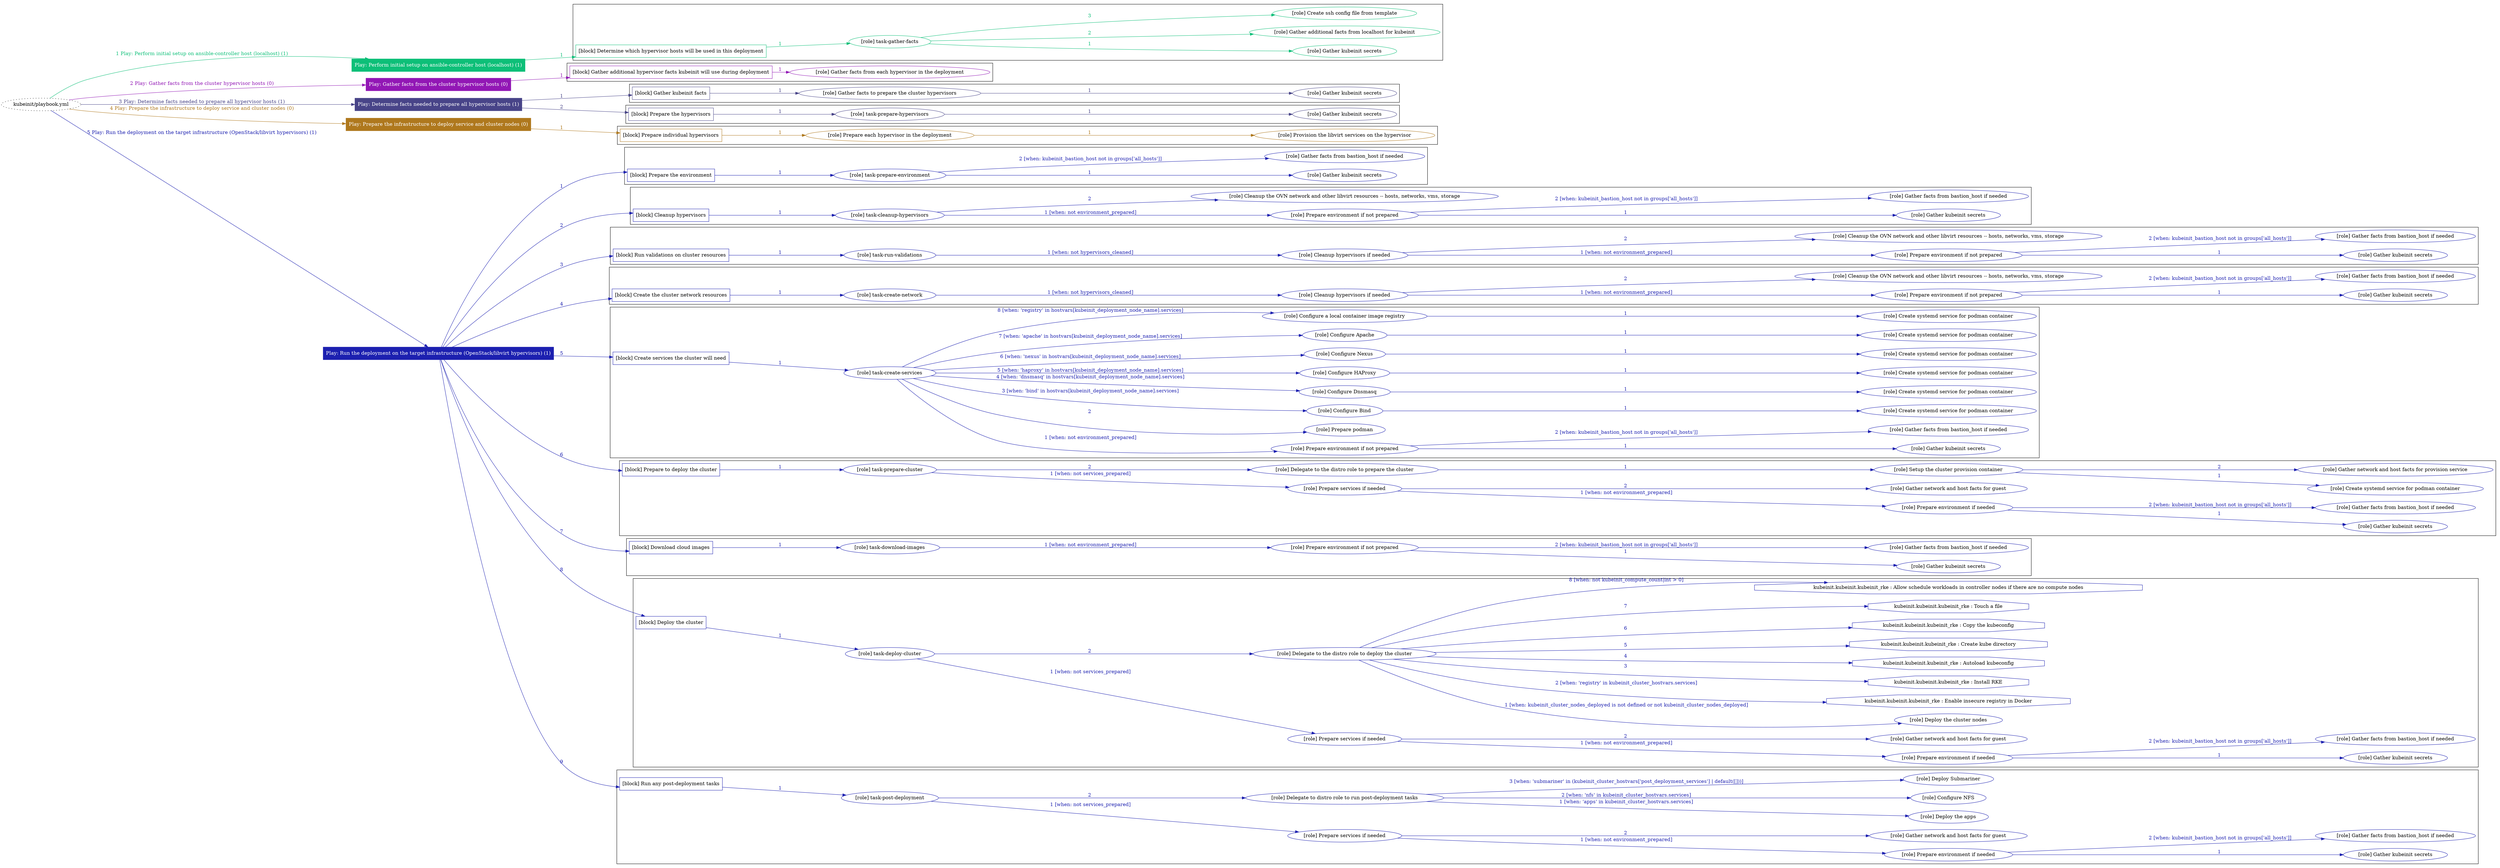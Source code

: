 digraph {
	graph [concentrate=true ordering=in rankdir=LR ratio=fill]
	edge [esep=5 sep=10]
	"kubeinit/playbook.yml" [URL="/home/runner/work/kubeinit/kubeinit/kubeinit/playbook.yml" id=playbook_ce5a008b style=dotted]
	"kubeinit/playbook.yml" -> play_c8ba0a5f [label="1 Play: Perform initial setup on ansible-controller host (localhost) (1)" color="#0dbf78" fontcolor="#0dbf78" id=edge_play_c8ba0a5f labeltooltip="1 Play: Perform initial setup on ansible-controller host (localhost) (1)" tooltip="1 Play: Perform initial setup on ansible-controller host (localhost) (1)"]
	subgraph "Play: Perform initial setup on ansible-controller host (localhost) (1)" {
		play_c8ba0a5f [label="Play: Perform initial setup on ansible-controller host (localhost) (1)" URL="/home/runner/work/kubeinit/kubeinit/kubeinit/playbook.yml" color="#0dbf78" fontcolor="#ffffff" id=play_c8ba0a5f shape=box style=filled tooltip=localhost]
		play_c8ba0a5f -> block_f20a9b51 [label=1 color="#0dbf78" fontcolor="#0dbf78" id=edge_block_f20a9b51 labeltooltip=1 tooltip=1]
		subgraph cluster_block_f20a9b51 {
			block_f20a9b51 [label="[block] Determine which hypervisor hosts will be used in this deployment" URL="/home/runner/work/kubeinit/kubeinit/kubeinit/playbook.yml" color="#0dbf78" id=block_f20a9b51 labeltooltip="Determine which hypervisor hosts will be used in this deployment" shape=box tooltip="Determine which hypervisor hosts will be used in this deployment"]
			block_f20a9b51 -> role_8df5b1b6 [label="1 " color="#0dbf78" fontcolor="#0dbf78" id=edge_role_8df5b1b6 labeltooltip="1 " tooltip="1 "]
			subgraph "task-gather-facts" {
				role_8df5b1b6 [label="[role] task-gather-facts" URL="/home/runner/work/kubeinit/kubeinit/kubeinit/playbook.yml" color="#0dbf78" id=role_8df5b1b6 tooltip="task-gather-facts"]
				role_8df5b1b6 -> role_388fdf04 [label="1 " color="#0dbf78" fontcolor="#0dbf78" id=edge_role_388fdf04 labeltooltip="1 " tooltip="1 "]
				subgraph "Gather kubeinit secrets" {
					role_388fdf04 [label="[role] Gather kubeinit secrets" URL="/home/runner/.ansible/collections/ansible_collections/kubeinit/kubeinit/roles/kubeinit_prepare/tasks/build_hypervisors_group.yml" color="#0dbf78" id=role_388fdf04 tooltip="Gather kubeinit secrets"]
				}
				role_8df5b1b6 -> role_ee27b734 [label="2 " color="#0dbf78" fontcolor="#0dbf78" id=edge_role_ee27b734 labeltooltip="2 " tooltip="2 "]
				subgraph "Gather additional facts from localhost for kubeinit" {
					role_ee27b734 [label="[role] Gather additional facts from localhost for kubeinit" URL="/home/runner/.ansible/collections/ansible_collections/kubeinit/kubeinit/roles/kubeinit_prepare/tasks/build_hypervisors_group.yml" color="#0dbf78" id=role_ee27b734 tooltip="Gather additional facts from localhost for kubeinit"]
				}
				role_8df5b1b6 -> role_77b23af7 [label="3 " color="#0dbf78" fontcolor="#0dbf78" id=edge_role_77b23af7 labeltooltip="3 " tooltip="3 "]
				subgraph "Create ssh config file from template" {
					role_77b23af7 [label="[role] Create ssh config file from template" URL="/home/runner/.ansible/collections/ansible_collections/kubeinit/kubeinit/roles/kubeinit_prepare/tasks/build_hypervisors_group.yml" color="#0dbf78" id=role_77b23af7 tooltip="Create ssh config file from template"]
				}
			}
		}
	}
	"kubeinit/playbook.yml" -> play_a6cc58cb [label="2 Play: Gather facts from the cluster hypervisor hosts (0)" color="#9217b5" fontcolor="#9217b5" id=edge_play_a6cc58cb labeltooltip="2 Play: Gather facts from the cluster hypervisor hosts (0)" tooltip="2 Play: Gather facts from the cluster hypervisor hosts (0)"]
	subgraph "Play: Gather facts from the cluster hypervisor hosts (0)" {
		play_a6cc58cb [label="Play: Gather facts from the cluster hypervisor hosts (0)" URL="/home/runner/work/kubeinit/kubeinit/kubeinit/playbook.yml" color="#9217b5" fontcolor="#ffffff" id=play_a6cc58cb shape=box style=filled tooltip="Play: Gather facts from the cluster hypervisor hosts (0)"]
		play_a6cc58cb -> block_cb641c92 [label=1 color="#9217b5" fontcolor="#9217b5" id=edge_block_cb641c92 labeltooltip=1 tooltip=1]
		subgraph cluster_block_cb641c92 {
			block_cb641c92 [label="[block] Gather additional hypervisor facts kubeinit will use during deployment" URL="/home/runner/work/kubeinit/kubeinit/kubeinit/playbook.yml" color="#9217b5" id=block_cb641c92 labeltooltip="Gather additional hypervisor facts kubeinit will use during deployment" shape=box tooltip="Gather additional hypervisor facts kubeinit will use during deployment"]
			block_cb641c92 -> role_b8e455bb [label="1 " color="#9217b5" fontcolor="#9217b5" id=edge_role_b8e455bb labeltooltip="1 " tooltip="1 "]
			subgraph "Gather facts from each hypervisor in the deployment" {
				role_b8e455bb [label="[role] Gather facts from each hypervisor in the deployment" URL="/home/runner/work/kubeinit/kubeinit/kubeinit/playbook.yml" color="#9217b5" id=role_b8e455bb tooltip="Gather facts from each hypervisor in the deployment"]
			}
		}
	}
	"kubeinit/playbook.yml" -> play_f381893b [label="3 Play: Determine facts needed to prepare all hypervisor hosts (1)" color="#484488" fontcolor="#484488" id=edge_play_f381893b labeltooltip="3 Play: Determine facts needed to prepare all hypervisor hosts (1)" tooltip="3 Play: Determine facts needed to prepare all hypervisor hosts (1)"]
	subgraph "Play: Determine facts needed to prepare all hypervisor hosts (1)" {
		play_f381893b [label="Play: Determine facts needed to prepare all hypervisor hosts (1)" URL="/home/runner/work/kubeinit/kubeinit/kubeinit/playbook.yml" color="#484488" fontcolor="#ffffff" id=play_f381893b shape=box style=filled tooltip=localhost]
		play_f381893b -> block_fa1e92ab [label=1 color="#484488" fontcolor="#484488" id=edge_block_fa1e92ab labeltooltip=1 tooltip=1]
		subgraph cluster_block_fa1e92ab {
			block_fa1e92ab [label="[block] Gather kubeinit facts" URL="/home/runner/work/kubeinit/kubeinit/kubeinit/playbook.yml" color="#484488" id=block_fa1e92ab labeltooltip="Gather kubeinit facts" shape=box tooltip="Gather kubeinit facts"]
			block_fa1e92ab -> role_38216f6c [label="1 " color="#484488" fontcolor="#484488" id=edge_role_38216f6c labeltooltip="1 " tooltip="1 "]
			subgraph "Gather facts to prepare the cluster hypervisors" {
				role_38216f6c [label="[role] Gather facts to prepare the cluster hypervisors" URL="/home/runner/work/kubeinit/kubeinit/kubeinit/playbook.yml" color="#484488" id=role_38216f6c tooltip="Gather facts to prepare the cluster hypervisors"]
				role_38216f6c -> role_1c0e80a7 [label="1 " color="#484488" fontcolor="#484488" id=edge_role_1c0e80a7 labeltooltip="1 " tooltip="1 "]
				subgraph "Gather kubeinit secrets" {
					role_1c0e80a7 [label="[role] Gather kubeinit secrets" URL="/home/runner/.ansible/collections/ansible_collections/kubeinit/kubeinit/roles/kubeinit_prepare/tasks/gather_kubeinit_facts.yml" color="#484488" id=role_1c0e80a7 tooltip="Gather kubeinit secrets"]
				}
			}
		}
		play_f381893b -> block_1b160fe2 [label=2 color="#484488" fontcolor="#484488" id=edge_block_1b160fe2 labeltooltip=2 tooltip=2]
		subgraph cluster_block_1b160fe2 {
			block_1b160fe2 [label="[block] Prepare the hypervisors" URL="/home/runner/work/kubeinit/kubeinit/kubeinit/playbook.yml" color="#484488" id=block_1b160fe2 labeltooltip="Prepare the hypervisors" shape=box tooltip="Prepare the hypervisors"]
			block_1b160fe2 -> role_ebc13135 [label="1 " color="#484488" fontcolor="#484488" id=edge_role_ebc13135 labeltooltip="1 " tooltip="1 "]
			subgraph "task-prepare-hypervisors" {
				role_ebc13135 [label="[role] task-prepare-hypervisors" URL="/home/runner/work/kubeinit/kubeinit/kubeinit/playbook.yml" color="#484488" id=role_ebc13135 tooltip="task-prepare-hypervisors"]
				role_ebc13135 -> role_0c2b85a2 [label="1 " color="#484488" fontcolor="#484488" id=edge_role_0c2b85a2 labeltooltip="1 " tooltip="1 "]
				subgraph "Gather kubeinit secrets" {
					role_0c2b85a2 [label="[role] Gather kubeinit secrets" URL="/home/runner/.ansible/collections/ansible_collections/kubeinit/kubeinit/roles/kubeinit_prepare/tasks/gather_kubeinit_facts.yml" color="#484488" id=role_0c2b85a2 tooltip="Gather kubeinit secrets"]
				}
			}
		}
	}
	"kubeinit/playbook.yml" -> play_e9e0ad00 [label="4 Play: Prepare the infrastructure to deploy service and cluster nodes (0)" color="#af781d" fontcolor="#af781d" id=edge_play_e9e0ad00 labeltooltip="4 Play: Prepare the infrastructure to deploy service and cluster nodes (0)" tooltip="4 Play: Prepare the infrastructure to deploy service and cluster nodes (0)"]
	subgraph "Play: Prepare the infrastructure to deploy service and cluster nodes (0)" {
		play_e9e0ad00 [label="Play: Prepare the infrastructure to deploy service and cluster nodes (0)" URL="/home/runner/work/kubeinit/kubeinit/kubeinit/playbook.yml" color="#af781d" fontcolor="#ffffff" id=play_e9e0ad00 shape=box style=filled tooltip="Play: Prepare the infrastructure to deploy service and cluster nodes (0)"]
		play_e9e0ad00 -> block_3c22c7ff [label=1 color="#af781d" fontcolor="#af781d" id=edge_block_3c22c7ff labeltooltip=1 tooltip=1]
		subgraph cluster_block_3c22c7ff {
			block_3c22c7ff [label="[block] Prepare individual hypervisors" URL="/home/runner/work/kubeinit/kubeinit/kubeinit/playbook.yml" color="#af781d" id=block_3c22c7ff labeltooltip="Prepare individual hypervisors" shape=box tooltip="Prepare individual hypervisors"]
			block_3c22c7ff -> role_30bb7249 [label="1 " color="#af781d" fontcolor="#af781d" id=edge_role_30bb7249 labeltooltip="1 " tooltip="1 "]
			subgraph "Prepare each hypervisor in the deployment" {
				role_30bb7249 [label="[role] Prepare each hypervisor in the deployment" URL="/home/runner/work/kubeinit/kubeinit/kubeinit/playbook.yml" color="#af781d" id=role_30bb7249 tooltip="Prepare each hypervisor in the deployment"]
				role_30bb7249 -> role_3fb8ebce [label="1 " color="#af781d" fontcolor="#af781d" id=edge_role_3fb8ebce labeltooltip="1 " tooltip="1 "]
				subgraph "Provision the libvirt services on the hypervisor" {
					role_3fb8ebce [label="[role] Provision the libvirt services on the hypervisor" URL="/home/runner/.ansible/collections/ansible_collections/kubeinit/kubeinit/roles/kubeinit_prepare/tasks/prepare_hypervisor.yml" color="#af781d" id=role_3fb8ebce tooltip="Provision the libvirt services on the hypervisor"]
				}
			}
		}
	}
	"kubeinit/playbook.yml" -> play_a69064e1 [label="5 Play: Run the deployment on the target infrastructure (OpenStack/libvirt hypervisors) (1)" color="#1c20b0" fontcolor="#1c20b0" id=edge_play_a69064e1 labeltooltip="5 Play: Run the deployment on the target infrastructure (OpenStack/libvirt hypervisors) (1)" tooltip="5 Play: Run the deployment on the target infrastructure (OpenStack/libvirt hypervisors) (1)"]
	subgraph "Play: Run the deployment on the target infrastructure (OpenStack/libvirt hypervisors) (1)" {
		play_a69064e1 [label="Play: Run the deployment on the target infrastructure (OpenStack/libvirt hypervisors) (1)" URL="/home/runner/work/kubeinit/kubeinit/kubeinit/playbook.yml" color="#1c20b0" fontcolor="#ffffff" id=play_a69064e1 shape=box style=filled tooltip=localhost]
		play_a69064e1 -> block_323b5f60 [label=1 color="#1c20b0" fontcolor="#1c20b0" id=edge_block_323b5f60 labeltooltip=1 tooltip=1]
		subgraph cluster_block_323b5f60 {
			block_323b5f60 [label="[block] Prepare the environment" URL="/home/runner/work/kubeinit/kubeinit/kubeinit/playbook.yml" color="#1c20b0" id=block_323b5f60 labeltooltip="Prepare the environment" shape=box tooltip="Prepare the environment"]
			block_323b5f60 -> role_6bc77cb2 [label="1 " color="#1c20b0" fontcolor="#1c20b0" id=edge_role_6bc77cb2 labeltooltip="1 " tooltip="1 "]
			subgraph "task-prepare-environment" {
				role_6bc77cb2 [label="[role] task-prepare-environment" URL="/home/runner/work/kubeinit/kubeinit/kubeinit/playbook.yml" color="#1c20b0" id=role_6bc77cb2 tooltip="task-prepare-environment"]
				role_6bc77cb2 -> role_de39d8fd [label="1 " color="#1c20b0" fontcolor="#1c20b0" id=edge_role_de39d8fd labeltooltip="1 " tooltip="1 "]
				subgraph "Gather kubeinit secrets" {
					role_de39d8fd [label="[role] Gather kubeinit secrets" URL="/home/runner/.ansible/collections/ansible_collections/kubeinit/kubeinit/roles/kubeinit_prepare/tasks/gather_kubeinit_facts.yml" color="#1c20b0" id=role_de39d8fd tooltip="Gather kubeinit secrets"]
				}
				role_6bc77cb2 -> role_ff3413ce [label="2 [when: kubeinit_bastion_host not in groups['all_hosts']]" color="#1c20b0" fontcolor="#1c20b0" id=edge_role_ff3413ce labeltooltip="2 [when: kubeinit_bastion_host not in groups['all_hosts']]" tooltip="2 [when: kubeinit_bastion_host not in groups['all_hosts']]"]
				subgraph "Gather facts from bastion_host if needed" {
					role_ff3413ce [label="[role] Gather facts from bastion_host if needed" URL="/home/runner/.ansible/collections/ansible_collections/kubeinit/kubeinit/roles/kubeinit_prepare/tasks/main.yml" color="#1c20b0" id=role_ff3413ce tooltip="Gather facts from bastion_host if needed"]
				}
			}
		}
		play_a69064e1 -> block_0da0d4be [label=2 color="#1c20b0" fontcolor="#1c20b0" id=edge_block_0da0d4be labeltooltip=2 tooltip=2]
		subgraph cluster_block_0da0d4be {
			block_0da0d4be [label="[block] Cleanup hypervisors" URL="/home/runner/work/kubeinit/kubeinit/kubeinit/playbook.yml" color="#1c20b0" id=block_0da0d4be labeltooltip="Cleanup hypervisors" shape=box tooltip="Cleanup hypervisors"]
			block_0da0d4be -> role_99aedac1 [label="1 " color="#1c20b0" fontcolor="#1c20b0" id=edge_role_99aedac1 labeltooltip="1 " tooltip="1 "]
			subgraph "task-cleanup-hypervisors" {
				role_99aedac1 [label="[role] task-cleanup-hypervisors" URL="/home/runner/work/kubeinit/kubeinit/kubeinit/playbook.yml" color="#1c20b0" id=role_99aedac1 tooltip="task-cleanup-hypervisors"]
				role_99aedac1 -> role_cfb932fd [label="1 [when: not environment_prepared]" color="#1c20b0" fontcolor="#1c20b0" id=edge_role_cfb932fd labeltooltip="1 [when: not environment_prepared]" tooltip="1 [when: not environment_prepared]"]
				subgraph "Prepare environment if not prepared" {
					role_cfb932fd [label="[role] Prepare environment if not prepared" URL="/home/runner/.ansible/collections/ansible_collections/kubeinit/kubeinit/roles/kubeinit_libvirt/tasks/cleanup_hypervisors.yml" color="#1c20b0" id=role_cfb932fd tooltip="Prepare environment if not prepared"]
					role_cfb932fd -> role_bf87cdba [label="1 " color="#1c20b0" fontcolor="#1c20b0" id=edge_role_bf87cdba labeltooltip="1 " tooltip="1 "]
					subgraph "Gather kubeinit secrets" {
						role_bf87cdba [label="[role] Gather kubeinit secrets" URL="/home/runner/.ansible/collections/ansible_collections/kubeinit/kubeinit/roles/kubeinit_prepare/tasks/gather_kubeinit_facts.yml" color="#1c20b0" id=role_bf87cdba tooltip="Gather kubeinit secrets"]
					}
					role_cfb932fd -> role_a07d590c [label="2 [when: kubeinit_bastion_host not in groups['all_hosts']]" color="#1c20b0" fontcolor="#1c20b0" id=edge_role_a07d590c labeltooltip="2 [when: kubeinit_bastion_host not in groups['all_hosts']]" tooltip="2 [when: kubeinit_bastion_host not in groups['all_hosts']]"]
					subgraph "Gather facts from bastion_host if needed" {
						role_a07d590c [label="[role] Gather facts from bastion_host if needed" URL="/home/runner/.ansible/collections/ansible_collections/kubeinit/kubeinit/roles/kubeinit_prepare/tasks/main.yml" color="#1c20b0" id=role_a07d590c tooltip="Gather facts from bastion_host if needed"]
					}
				}
				role_99aedac1 -> role_2ae00205 [label="2 " color="#1c20b0" fontcolor="#1c20b0" id=edge_role_2ae00205 labeltooltip="2 " tooltip="2 "]
				subgraph "Cleanup the OVN network and other libvirt resources -- hosts, networks, vms, storage" {
					role_2ae00205 [label="[role] Cleanup the OVN network and other libvirt resources -- hosts, networks, vms, storage" URL="/home/runner/.ansible/collections/ansible_collections/kubeinit/kubeinit/roles/kubeinit_libvirt/tasks/cleanup_hypervisors.yml" color="#1c20b0" id=role_2ae00205 tooltip="Cleanup the OVN network and other libvirt resources -- hosts, networks, vms, storage"]
				}
			}
		}
		play_a69064e1 -> block_5c3b8d1e [label=3 color="#1c20b0" fontcolor="#1c20b0" id=edge_block_5c3b8d1e labeltooltip=3 tooltip=3]
		subgraph cluster_block_5c3b8d1e {
			block_5c3b8d1e [label="[block] Run validations on cluster resources" URL="/home/runner/work/kubeinit/kubeinit/kubeinit/playbook.yml" color="#1c20b0" id=block_5c3b8d1e labeltooltip="Run validations on cluster resources" shape=box tooltip="Run validations on cluster resources"]
			block_5c3b8d1e -> role_893cc20d [label="1 " color="#1c20b0" fontcolor="#1c20b0" id=edge_role_893cc20d labeltooltip="1 " tooltip="1 "]
			subgraph "task-run-validations" {
				role_893cc20d [label="[role] task-run-validations" URL="/home/runner/work/kubeinit/kubeinit/kubeinit/playbook.yml" color="#1c20b0" id=role_893cc20d tooltip="task-run-validations"]
				role_893cc20d -> role_73c9a585 [label="1 [when: not hypervisors_cleaned]" color="#1c20b0" fontcolor="#1c20b0" id=edge_role_73c9a585 labeltooltip="1 [when: not hypervisors_cleaned]" tooltip="1 [when: not hypervisors_cleaned]"]
				subgraph "Cleanup hypervisors if needed" {
					role_73c9a585 [label="[role] Cleanup hypervisors if needed" URL="/home/runner/.ansible/collections/ansible_collections/kubeinit/kubeinit/roles/kubeinit_validations/tasks/main.yml" color="#1c20b0" id=role_73c9a585 tooltip="Cleanup hypervisors if needed"]
					role_73c9a585 -> role_ca0b28e9 [label="1 [when: not environment_prepared]" color="#1c20b0" fontcolor="#1c20b0" id=edge_role_ca0b28e9 labeltooltip="1 [when: not environment_prepared]" tooltip="1 [when: not environment_prepared]"]
					subgraph "Prepare environment if not prepared" {
						role_ca0b28e9 [label="[role] Prepare environment if not prepared" URL="/home/runner/.ansible/collections/ansible_collections/kubeinit/kubeinit/roles/kubeinit_libvirt/tasks/cleanup_hypervisors.yml" color="#1c20b0" id=role_ca0b28e9 tooltip="Prepare environment if not prepared"]
						role_ca0b28e9 -> role_b37f33ea [label="1 " color="#1c20b0" fontcolor="#1c20b0" id=edge_role_b37f33ea labeltooltip="1 " tooltip="1 "]
						subgraph "Gather kubeinit secrets" {
							role_b37f33ea [label="[role] Gather kubeinit secrets" URL="/home/runner/.ansible/collections/ansible_collections/kubeinit/kubeinit/roles/kubeinit_prepare/tasks/gather_kubeinit_facts.yml" color="#1c20b0" id=role_b37f33ea tooltip="Gather kubeinit secrets"]
						}
						role_ca0b28e9 -> role_0fff4362 [label="2 [when: kubeinit_bastion_host not in groups['all_hosts']]" color="#1c20b0" fontcolor="#1c20b0" id=edge_role_0fff4362 labeltooltip="2 [when: kubeinit_bastion_host not in groups['all_hosts']]" tooltip="2 [when: kubeinit_bastion_host not in groups['all_hosts']]"]
						subgraph "Gather facts from bastion_host if needed" {
							role_0fff4362 [label="[role] Gather facts from bastion_host if needed" URL="/home/runner/.ansible/collections/ansible_collections/kubeinit/kubeinit/roles/kubeinit_prepare/tasks/main.yml" color="#1c20b0" id=role_0fff4362 tooltip="Gather facts from bastion_host if needed"]
						}
					}
					role_73c9a585 -> role_989bd199 [label="2 " color="#1c20b0" fontcolor="#1c20b0" id=edge_role_989bd199 labeltooltip="2 " tooltip="2 "]
					subgraph "Cleanup the OVN network and other libvirt resources -- hosts, networks, vms, storage" {
						role_989bd199 [label="[role] Cleanup the OVN network and other libvirt resources -- hosts, networks, vms, storage" URL="/home/runner/.ansible/collections/ansible_collections/kubeinit/kubeinit/roles/kubeinit_libvirt/tasks/cleanup_hypervisors.yml" color="#1c20b0" id=role_989bd199 tooltip="Cleanup the OVN network and other libvirt resources -- hosts, networks, vms, storage"]
					}
				}
			}
		}
		play_a69064e1 -> block_1c05ae75 [label=4 color="#1c20b0" fontcolor="#1c20b0" id=edge_block_1c05ae75 labeltooltip=4 tooltip=4]
		subgraph cluster_block_1c05ae75 {
			block_1c05ae75 [label="[block] Create the cluster network resources" URL="/home/runner/work/kubeinit/kubeinit/kubeinit/playbook.yml" color="#1c20b0" id=block_1c05ae75 labeltooltip="Create the cluster network resources" shape=box tooltip="Create the cluster network resources"]
			block_1c05ae75 -> role_044546b2 [label="1 " color="#1c20b0" fontcolor="#1c20b0" id=edge_role_044546b2 labeltooltip="1 " tooltip="1 "]
			subgraph "task-create-network" {
				role_044546b2 [label="[role] task-create-network" URL="/home/runner/work/kubeinit/kubeinit/kubeinit/playbook.yml" color="#1c20b0" id=role_044546b2 tooltip="task-create-network"]
				role_044546b2 -> role_ec4f1fe2 [label="1 [when: not hypervisors_cleaned]" color="#1c20b0" fontcolor="#1c20b0" id=edge_role_ec4f1fe2 labeltooltip="1 [when: not hypervisors_cleaned]" tooltip="1 [when: not hypervisors_cleaned]"]
				subgraph "Cleanup hypervisors if needed" {
					role_ec4f1fe2 [label="[role] Cleanup hypervisors if needed" URL="/home/runner/.ansible/collections/ansible_collections/kubeinit/kubeinit/roles/kubeinit_libvirt/tasks/create_network.yml" color="#1c20b0" id=role_ec4f1fe2 tooltip="Cleanup hypervisors if needed"]
					role_ec4f1fe2 -> role_b875f388 [label="1 [when: not environment_prepared]" color="#1c20b0" fontcolor="#1c20b0" id=edge_role_b875f388 labeltooltip="1 [when: not environment_prepared]" tooltip="1 [when: not environment_prepared]"]
					subgraph "Prepare environment if not prepared" {
						role_b875f388 [label="[role] Prepare environment if not prepared" URL="/home/runner/.ansible/collections/ansible_collections/kubeinit/kubeinit/roles/kubeinit_libvirt/tasks/cleanup_hypervisors.yml" color="#1c20b0" id=role_b875f388 tooltip="Prepare environment if not prepared"]
						role_b875f388 -> role_91684d8a [label="1 " color="#1c20b0" fontcolor="#1c20b0" id=edge_role_91684d8a labeltooltip="1 " tooltip="1 "]
						subgraph "Gather kubeinit secrets" {
							role_91684d8a [label="[role] Gather kubeinit secrets" URL="/home/runner/.ansible/collections/ansible_collections/kubeinit/kubeinit/roles/kubeinit_prepare/tasks/gather_kubeinit_facts.yml" color="#1c20b0" id=role_91684d8a tooltip="Gather kubeinit secrets"]
						}
						role_b875f388 -> role_d5527c9e [label="2 [when: kubeinit_bastion_host not in groups['all_hosts']]" color="#1c20b0" fontcolor="#1c20b0" id=edge_role_d5527c9e labeltooltip="2 [when: kubeinit_bastion_host not in groups['all_hosts']]" tooltip="2 [when: kubeinit_bastion_host not in groups['all_hosts']]"]
						subgraph "Gather facts from bastion_host if needed" {
							role_d5527c9e [label="[role] Gather facts from bastion_host if needed" URL="/home/runner/.ansible/collections/ansible_collections/kubeinit/kubeinit/roles/kubeinit_prepare/tasks/main.yml" color="#1c20b0" id=role_d5527c9e tooltip="Gather facts from bastion_host if needed"]
						}
					}
					role_ec4f1fe2 -> role_8f09f291 [label="2 " color="#1c20b0" fontcolor="#1c20b0" id=edge_role_8f09f291 labeltooltip="2 " tooltip="2 "]
					subgraph "Cleanup the OVN network and other libvirt resources -- hosts, networks, vms, storage" {
						role_8f09f291 [label="[role] Cleanup the OVN network and other libvirt resources -- hosts, networks, vms, storage" URL="/home/runner/.ansible/collections/ansible_collections/kubeinit/kubeinit/roles/kubeinit_libvirt/tasks/cleanup_hypervisors.yml" color="#1c20b0" id=role_8f09f291 tooltip="Cleanup the OVN network and other libvirt resources -- hosts, networks, vms, storage"]
					}
				}
			}
		}
		play_a69064e1 -> block_7fae598a [label=5 color="#1c20b0" fontcolor="#1c20b0" id=edge_block_7fae598a labeltooltip=5 tooltip=5]
		subgraph cluster_block_7fae598a {
			block_7fae598a [label="[block] Create services the cluster will need" URL="/home/runner/work/kubeinit/kubeinit/kubeinit/playbook.yml" color="#1c20b0" id=block_7fae598a labeltooltip="Create services the cluster will need" shape=box tooltip="Create services the cluster will need"]
			block_7fae598a -> role_028cd6c1 [label="1 " color="#1c20b0" fontcolor="#1c20b0" id=edge_role_028cd6c1 labeltooltip="1 " tooltip="1 "]
			subgraph "task-create-services" {
				role_028cd6c1 [label="[role] task-create-services" URL="/home/runner/work/kubeinit/kubeinit/kubeinit/playbook.yml" color="#1c20b0" id=role_028cd6c1 tooltip="task-create-services"]
				role_028cd6c1 -> role_cad0993b [label="1 [when: not environment_prepared]" color="#1c20b0" fontcolor="#1c20b0" id=edge_role_cad0993b labeltooltip="1 [when: not environment_prepared]" tooltip="1 [when: not environment_prepared]"]
				subgraph "Prepare environment if not prepared" {
					role_cad0993b [label="[role] Prepare environment if not prepared" URL="/home/runner/.ansible/collections/ansible_collections/kubeinit/kubeinit/roles/kubeinit_services/tasks/main.yml" color="#1c20b0" id=role_cad0993b tooltip="Prepare environment if not prepared"]
					role_cad0993b -> role_82d60a18 [label="1 " color="#1c20b0" fontcolor="#1c20b0" id=edge_role_82d60a18 labeltooltip="1 " tooltip="1 "]
					subgraph "Gather kubeinit secrets" {
						role_82d60a18 [label="[role] Gather kubeinit secrets" URL="/home/runner/.ansible/collections/ansible_collections/kubeinit/kubeinit/roles/kubeinit_prepare/tasks/gather_kubeinit_facts.yml" color="#1c20b0" id=role_82d60a18 tooltip="Gather kubeinit secrets"]
					}
					role_cad0993b -> role_2b25a2d0 [label="2 [when: kubeinit_bastion_host not in groups['all_hosts']]" color="#1c20b0" fontcolor="#1c20b0" id=edge_role_2b25a2d0 labeltooltip="2 [when: kubeinit_bastion_host not in groups['all_hosts']]" tooltip="2 [when: kubeinit_bastion_host not in groups['all_hosts']]"]
					subgraph "Gather facts from bastion_host if needed" {
						role_2b25a2d0 [label="[role] Gather facts from bastion_host if needed" URL="/home/runner/.ansible/collections/ansible_collections/kubeinit/kubeinit/roles/kubeinit_prepare/tasks/main.yml" color="#1c20b0" id=role_2b25a2d0 tooltip="Gather facts from bastion_host if needed"]
					}
				}
				role_028cd6c1 -> role_c3491f33 [label="2 " color="#1c20b0" fontcolor="#1c20b0" id=edge_role_c3491f33 labeltooltip="2 " tooltip="2 "]
				subgraph "Prepare podman" {
					role_c3491f33 [label="[role] Prepare podman" URL="/home/runner/.ansible/collections/ansible_collections/kubeinit/kubeinit/roles/kubeinit_services/tasks/00_create_service_pod.yml" color="#1c20b0" id=role_c3491f33 tooltip="Prepare podman"]
				}
				role_028cd6c1 -> role_d17ecf04 [label="3 [when: 'bind' in hostvars[kubeinit_deployment_node_name].services]" color="#1c20b0" fontcolor="#1c20b0" id=edge_role_d17ecf04 labeltooltip="3 [when: 'bind' in hostvars[kubeinit_deployment_node_name].services]" tooltip="3 [when: 'bind' in hostvars[kubeinit_deployment_node_name].services]"]
				subgraph "Configure Bind" {
					role_d17ecf04 [label="[role] Configure Bind" URL="/home/runner/.ansible/collections/ansible_collections/kubeinit/kubeinit/roles/kubeinit_services/tasks/start_services_containers.yml" color="#1c20b0" id=role_d17ecf04 tooltip="Configure Bind"]
					role_d17ecf04 -> role_54d061f7 [label="1 " color="#1c20b0" fontcolor="#1c20b0" id=edge_role_54d061f7 labeltooltip="1 " tooltip="1 "]
					subgraph "Create systemd service for podman container" {
						role_54d061f7 [label="[role] Create systemd service for podman container" URL="/home/runner/.ansible/collections/ansible_collections/kubeinit/kubeinit/roles/kubeinit_bind/tasks/main.yml" color="#1c20b0" id=role_54d061f7 tooltip="Create systemd service for podman container"]
					}
				}
				role_028cd6c1 -> role_eb093f32 [label="4 [when: 'dnsmasq' in hostvars[kubeinit_deployment_node_name].services]" color="#1c20b0" fontcolor="#1c20b0" id=edge_role_eb093f32 labeltooltip="4 [when: 'dnsmasq' in hostvars[kubeinit_deployment_node_name].services]" tooltip="4 [when: 'dnsmasq' in hostvars[kubeinit_deployment_node_name].services]"]
				subgraph "Configure Dnsmasq" {
					role_eb093f32 [label="[role] Configure Dnsmasq" URL="/home/runner/.ansible/collections/ansible_collections/kubeinit/kubeinit/roles/kubeinit_services/tasks/start_services_containers.yml" color="#1c20b0" id=role_eb093f32 tooltip="Configure Dnsmasq"]
					role_eb093f32 -> role_004d747a [label="1 " color="#1c20b0" fontcolor="#1c20b0" id=edge_role_004d747a labeltooltip="1 " tooltip="1 "]
					subgraph "Create systemd service for podman container" {
						role_004d747a [label="[role] Create systemd service for podman container" URL="/home/runner/.ansible/collections/ansible_collections/kubeinit/kubeinit/roles/kubeinit_dnsmasq/tasks/main.yml" color="#1c20b0" id=role_004d747a tooltip="Create systemd service for podman container"]
					}
				}
				role_028cd6c1 -> role_0b529195 [label="5 [when: 'haproxy' in hostvars[kubeinit_deployment_node_name].services]" color="#1c20b0" fontcolor="#1c20b0" id=edge_role_0b529195 labeltooltip="5 [when: 'haproxy' in hostvars[kubeinit_deployment_node_name].services]" tooltip="5 [when: 'haproxy' in hostvars[kubeinit_deployment_node_name].services]"]
				subgraph "Configure HAProxy" {
					role_0b529195 [label="[role] Configure HAProxy" URL="/home/runner/.ansible/collections/ansible_collections/kubeinit/kubeinit/roles/kubeinit_services/tasks/start_services_containers.yml" color="#1c20b0" id=role_0b529195 tooltip="Configure HAProxy"]
					role_0b529195 -> role_0ab1d835 [label="1 " color="#1c20b0" fontcolor="#1c20b0" id=edge_role_0ab1d835 labeltooltip="1 " tooltip="1 "]
					subgraph "Create systemd service for podman container" {
						role_0ab1d835 [label="[role] Create systemd service for podman container" URL="/home/runner/.ansible/collections/ansible_collections/kubeinit/kubeinit/roles/kubeinit_haproxy/tasks/main.yml" color="#1c20b0" id=role_0ab1d835 tooltip="Create systemd service for podman container"]
					}
				}
				role_028cd6c1 -> role_a123e25d [label="6 [when: 'nexus' in hostvars[kubeinit_deployment_node_name].services]" color="#1c20b0" fontcolor="#1c20b0" id=edge_role_a123e25d labeltooltip="6 [when: 'nexus' in hostvars[kubeinit_deployment_node_name].services]" tooltip="6 [when: 'nexus' in hostvars[kubeinit_deployment_node_name].services]"]
				subgraph "Configure Nexus" {
					role_a123e25d [label="[role] Configure Nexus" URL="/home/runner/.ansible/collections/ansible_collections/kubeinit/kubeinit/roles/kubeinit_services/tasks/start_services_containers.yml" color="#1c20b0" id=role_a123e25d tooltip="Configure Nexus"]
					role_a123e25d -> role_7d40105d [label="1 " color="#1c20b0" fontcolor="#1c20b0" id=edge_role_7d40105d labeltooltip="1 " tooltip="1 "]
					subgraph "Create systemd service for podman container" {
						role_7d40105d [label="[role] Create systemd service for podman container" URL="/home/runner/.ansible/collections/ansible_collections/kubeinit/kubeinit/roles/kubeinit_nexus/tasks/main.yml" color="#1c20b0" id=role_7d40105d tooltip="Create systemd service for podman container"]
					}
				}
				role_028cd6c1 -> role_4b2516b5 [label="7 [when: 'apache' in hostvars[kubeinit_deployment_node_name].services]" color="#1c20b0" fontcolor="#1c20b0" id=edge_role_4b2516b5 labeltooltip="7 [when: 'apache' in hostvars[kubeinit_deployment_node_name].services]" tooltip="7 [when: 'apache' in hostvars[kubeinit_deployment_node_name].services]"]
				subgraph "Configure Apache" {
					role_4b2516b5 [label="[role] Configure Apache" URL="/home/runner/.ansible/collections/ansible_collections/kubeinit/kubeinit/roles/kubeinit_services/tasks/start_services_containers.yml" color="#1c20b0" id=role_4b2516b5 tooltip="Configure Apache"]
					role_4b2516b5 -> role_2c2051ef [label="1 " color="#1c20b0" fontcolor="#1c20b0" id=edge_role_2c2051ef labeltooltip="1 " tooltip="1 "]
					subgraph "Create systemd service for podman container" {
						role_2c2051ef [label="[role] Create systemd service for podman container" URL="/home/runner/.ansible/collections/ansible_collections/kubeinit/kubeinit/roles/kubeinit_apache/tasks/main.yml" color="#1c20b0" id=role_2c2051ef tooltip="Create systemd service for podman container"]
					}
				}
				role_028cd6c1 -> role_7c488e29 [label="8 [when: 'registry' in hostvars[kubeinit_deployment_node_name].services]" color="#1c20b0" fontcolor="#1c20b0" id=edge_role_7c488e29 labeltooltip="8 [when: 'registry' in hostvars[kubeinit_deployment_node_name].services]" tooltip="8 [when: 'registry' in hostvars[kubeinit_deployment_node_name].services]"]
				subgraph "Configure a local container image registry" {
					role_7c488e29 [label="[role] Configure a local container image registry" URL="/home/runner/.ansible/collections/ansible_collections/kubeinit/kubeinit/roles/kubeinit_services/tasks/start_services_containers.yml" color="#1c20b0" id=role_7c488e29 tooltip="Configure a local container image registry"]
					role_7c488e29 -> role_98e396ae [label="1 " color="#1c20b0" fontcolor="#1c20b0" id=edge_role_98e396ae labeltooltip="1 " tooltip="1 "]
					subgraph "Create systemd service for podman container" {
						role_98e396ae [label="[role] Create systemd service for podman container" URL="/home/runner/.ansible/collections/ansible_collections/kubeinit/kubeinit/roles/kubeinit_registry/tasks/main.yml" color="#1c20b0" id=role_98e396ae tooltip="Create systemd service for podman container"]
					}
				}
			}
		}
		play_a69064e1 -> block_73965022 [label=6 color="#1c20b0" fontcolor="#1c20b0" id=edge_block_73965022 labeltooltip=6 tooltip=6]
		subgraph cluster_block_73965022 {
			block_73965022 [label="[block] Prepare to deploy the cluster" URL="/home/runner/work/kubeinit/kubeinit/kubeinit/playbook.yml" color="#1c20b0" id=block_73965022 labeltooltip="Prepare to deploy the cluster" shape=box tooltip="Prepare to deploy the cluster"]
			block_73965022 -> role_eeeaebbb [label="1 " color="#1c20b0" fontcolor="#1c20b0" id=edge_role_eeeaebbb labeltooltip="1 " tooltip="1 "]
			subgraph "task-prepare-cluster" {
				role_eeeaebbb [label="[role] task-prepare-cluster" URL="/home/runner/work/kubeinit/kubeinit/kubeinit/playbook.yml" color="#1c20b0" id=role_eeeaebbb tooltip="task-prepare-cluster"]
				role_eeeaebbb -> role_517c1ad6 [label="1 [when: not services_prepared]" color="#1c20b0" fontcolor="#1c20b0" id=edge_role_517c1ad6 labeltooltip="1 [when: not services_prepared]" tooltip="1 [when: not services_prepared]"]
				subgraph "Prepare services if needed" {
					role_517c1ad6 [label="[role] Prepare services if needed" URL="/home/runner/.ansible/collections/ansible_collections/kubeinit/kubeinit/roles/kubeinit_prepare/tasks/prepare_cluster.yml" color="#1c20b0" id=role_517c1ad6 tooltip="Prepare services if needed"]
					role_517c1ad6 -> role_96d4d744 [label="1 [when: not environment_prepared]" color="#1c20b0" fontcolor="#1c20b0" id=edge_role_96d4d744 labeltooltip="1 [when: not environment_prepared]" tooltip="1 [when: not environment_prepared]"]
					subgraph "Prepare environment if needed" {
						role_96d4d744 [label="[role] Prepare environment if needed" URL="/home/runner/.ansible/collections/ansible_collections/kubeinit/kubeinit/roles/kubeinit_services/tasks/prepare_services.yml" color="#1c20b0" id=role_96d4d744 tooltip="Prepare environment if needed"]
						role_96d4d744 -> role_a5ac7a36 [label="1 " color="#1c20b0" fontcolor="#1c20b0" id=edge_role_a5ac7a36 labeltooltip="1 " tooltip="1 "]
						subgraph "Gather kubeinit secrets" {
							role_a5ac7a36 [label="[role] Gather kubeinit secrets" URL="/home/runner/.ansible/collections/ansible_collections/kubeinit/kubeinit/roles/kubeinit_prepare/tasks/gather_kubeinit_facts.yml" color="#1c20b0" id=role_a5ac7a36 tooltip="Gather kubeinit secrets"]
						}
						role_96d4d744 -> role_7b902425 [label="2 [when: kubeinit_bastion_host not in groups['all_hosts']]" color="#1c20b0" fontcolor="#1c20b0" id=edge_role_7b902425 labeltooltip="2 [when: kubeinit_bastion_host not in groups['all_hosts']]" tooltip="2 [when: kubeinit_bastion_host not in groups['all_hosts']]"]
						subgraph "Gather facts from bastion_host if needed" {
							role_7b902425 [label="[role] Gather facts from bastion_host if needed" URL="/home/runner/.ansible/collections/ansible_collections/kubeinit/kubeinit/roles/kubeinit_prepare/tasks/main.yml" color="#1c20b0" id=role_7b902425 tooltip="Gather facts from bastion_host if needed"]
						}
					}
					role_517c1ad6 -> role_8ca03a62 [label="2 " color="#1c20b0" fontcolor="#1c20b0" id=edge_role_8ca03a62 labeltooltip="2 " tooltip="2 "]
					subgraph "Gather network and host facts for guest" {
						role_8ca03a62 [label="[role] Gather network and host facts for guest" URL="/home/runner/.ansible/collections/ansible_collections/kubeinit/kubeinit/roles/kubeinit_services/tasks/prepare_services.yml" color="#1c20b0" id=role_8ca03a62 tooltip="Gather network and host facts for guest"]
					}
				}
				role_eeeaebbb -> role_dd6945cb [label="2 " color="#1c20b0" fontcolor="#1c20b0" id=edge_role_dd6945cb labeltooltip="2 " tooltip="2 "]
				subgraph "Delegate to the distro role to prepare the cluster" {
					role_dd6945cb [label="[role] Delegate to the distro role to prepare the cluster" URL="/home/runner/.ansible/collections/ansible_collections/kubeinit/kubeinit/roles/kubeinit_prepare/tasks/prepare_cluster.yml" color="#1c20b0" id=role_dd6945cb tooltip="Delegate to the distro role to prepare the cluster"]
					role_dd6945cb -> role_47dea1bd [label="1 " color="#1c20b0" fontcolor="#1c20b0" id=edge_role_47dea1bd labeltooltip="1 " tooltip="1 "]
					subgraph "Setup the cluster provision container" {
						role_47dea1bd [label="[role] Setup the cluster provision container" URL="/home/runner/.ansible/collections/ansible_collections/kubeinit/kubeinit/roles/kubeinit_rke/tasks/prepare_cluster.yml" color="#1c20b0" id=role_47dea1bd tooltip="Setup the cluster provision container"]
						role_47dea1bd -> role_f1129de3 [label="1 " color="#1c20b0" fontcolor="#1c20b0" id=edge_role_f1129de3 labeltooltip="1 " tooltip="1 "]
						subgraph "Create systemd service for podman container" {
							role_f1129de3 [label="[role] Create systemd service for podman container" URL="/home/runner/.ansible/collections/ansible_collections/kubeinit/kubeinit/roles/kubeinit_services/tasks/create_provision_container.yml" color="#1c20b0" id=role_f1129de3 tooltip="Create systemd service for podman container"]
						}
						role_47dea1bd -> role_ecc4903d [label="2 " color="#1c20b0" fontcolor="#1c20b0" id=edge_role_ecc4903d labeltooltip="2 " tooltip="2 "]
						subgraph "Gather network and host facts for provision service" {
							role_ecc4903d [label="[role] Gather network and host facts for provision service" URL="/home/runner/.ansible/collections/ansible_collections/kubeinit/kubeinit/roles/kubeinit_services/tasks/create_provision_container.yml" color="#1c20b0" id=role_ecc4903d tooltip="Gather network and host facts for provision service"]
						}
					}
				}
			}
		}
		play_a69064e1 -> block_a040c8f6 [label=7 color="#1c20b0" fontcolor="#1c20b0" id=edge_block_a040c8f6 labeltooltip=7 tooltip=7]
		subgraph cluster_block_a040c8f6 {
			block_a040c8f6 [label="[block] Download cloud images" URL="/home/runner/work/kubeinit/kubeinit/kubeinit/playbook.yml" color="#1c20b0" id=block_a040c8f6 labeltooltip="Download cloud images" shape=box tooltip="Download cloud images"]
			block_a040c8f6 -> role_967232cf [label="1 " color="#1c20b0" fontcolor="#1c20b0" id=edge_role_967232cf labeltooltip="1 " tooltip="1 "]
			subgraph "task-download-images" {
				role_967232cf [label="[role] task-download-images" URL="/home/runner/work/kubeinit/kubeinit/kubeinit/playbook.yml" color="#1c20b0" id=role_967232cf tooltip="task-download-images"]
				role_967232cf -> role_4aa4982f [label="1 [when: not environment_prepared]" color="#1c20b0" fontcolor="#1c20b0" id=edge_role_4aa4982f labeltooltip="1 [when: not environment_prepared]" tooltip="1 [when: not environment_prepared]"]
				subgraph "Prepare environment if not prepared" {
					role_4aa4982f [label="[role] Prepare environment if not prepared" URL="/home/runner/.ansible/collections/ansible_collections/kubeinit/kubeinit/roles/kubeinit_libvirt/tasks/download_cloud_images.yml" color="#1c20b0" id=role_4aa4982f tooltip="Prepare environment if not prepared"]
					role_4aa4982f -> role_f0578c0d [label="1 " color="#1c20b0" fontcolor="#1c20b0" id=edge_role_f0578c0d labeltooltip="1 " tooltip="1 "]
					subgraph "Gather kubeinit secrets" {
						role_f0578c0d [label="[role] Gather kubeinit secrets" URL="/home/runner/.ansible/collections/ansible_collections/kubeinit/kubeinit/roles/kubeinit_prepare/tasks/gather_kubeinit_facts.yml" color="#1c20b0" id=role_f0578c0d tooltip="Gather kubeinit secrets"]
					}
					role_4aa4982f -> role_68ac7337 [label="2 [when: kubeinit_bastion_host not in groups['all_hosts']]" color="#1c20b0" fontcolor="#1c20b0" id=edge_role_68ac7337 labeltooltip="2 [when: kubeinit_bastion_host not in groups['all_hosts']]" tooltip="2 [when: kubeinit_bastion_host not in groups['all_hosts']]"]
					subgraph "Gather facts from bastion_host if needed" {
						role_68ac7337 [label="[role] Gather facts from bastion_host if needed" URL="/home/runner/.ansible/collections/ansible_collections/kubeinit/kubeinit/roles/kubeinit_prepare/tasks/main.yml" color="#1c20b0" id=role_68ac7337 tooltip="Gather facts from bastion_host if needed"]
					}
				}
			}
		}
		play_a69064e1 -> block_12dc5110 [label=8 color="#1c20b0" fontcolor="#1c20b0" id=edge_block_12dc5110 labeltooltip=8 tooltip=8]
		subgraph cluster_block_12dc5110 {
			block_12dc5110 [label="[block] Deploy the cluster" URL="/home/runner/work/kubeinit/kubeinit/kubeinit/playbook.yml" color="#1c20b0" id=block_12dc5110 labeltooltip="Deploy the cluster" shape=box tooltip="Deploy the cluster"]
			block_12dc5110 -> role_0ac138a5 [label="1 " color="#1c20b0" fontcolor="#1c20b0" id=edge_role_0ac138a5 labeltooltip="1 " tooltip="1 "]
			subgraph "task-deploy-cluster" {
				role_0ac138a5 [label="[role] task-deploy-cluster" URL="/home/runner/work/kubeinit/kubeinit/kubeinit/playbook.yml" color="#1c20b0" id=role_0ac138a5 tooltip="task-deploy-cluster"]
				role_0ac138a5 -> role_e4a65fd3 [label="1 [when: not services_prepared]" color="#1c20b0" fontcolor="#1c20b0" id=edge_role_e4a65fd3 labeltooltip="1 [when: not services_prepared]" tooltip="1 [when: not services_prepared]"]
				subgraph "Prepare services if needed" {
					role_e4a65fd3 [label="[role] Prepare services if needed" URL="/home/runner/.ansible/collections/ansible_collections/kubeinit/kubeinit/roles/kubeinit_prepare/tasks/deploy_cluster.yml" color="#1c20b0" id=role_e4a65fd3 tooltip="Prepare services if needed"]
					role_e4a65fd3 -> role_49b3dda1 [label="1 [when: not environment_prepared]" color="#1c20b0" fontcolor="#1c20b0" id=edge_role_49b3dda1 labeltooltip="1 [when: not environment_prepared]" tooltip="1 [when: not environment_prepared]"]
					subgraph "Prepare environment if needed" {
						role_49b3dda1 [label="[role] Prepare environment if needed" URL="/home/runner/.ansible/collections/ansible_collections/kubeinit/kubeinit/roles/kubeinit_services/tasks/prepare_services.yml" color="#1c20b0" id=role_49b3dda1 tooltip="Prepare environment if needed"]
						role_49b3dda1 -> role_d090486d [label="1 " color="#1c20b0" fontcolor="#1c20b0" id=edge_role_d090486d labeltooltip="1 " tooltip="1 "]
						subgraph "Gather kubeinit secrets" {
							role_d090486d [label="[role] Gather kubeinit secrets" URL="/home/runner/.ansible/collections/ansible_collections/kubeinit/kubeinit/roles/kubeinit_prepare/tasks/gather_kubeinit_facts.yml" color="#1c20b0" id=role_d090486d tooltip="Gather kubeinit secrets"]
						}
						role_49b3dda1 -> role_0b9d22b6 [label="2 [when: kubeinit_bastion_host not in groups['all_hosts']]" color="#1c20b0" fontcolor="#1c20b0" id=edge_role_0b9d22b6 labeltooltip="2 [when: kubeinit_bastion_host not in groups['all_hosts']]" tooltip="2 [when: kubeinit_bastion_host not in groups['all_hosts']]"]
						subgraph "Gather facts from bastion_host if needed" {
							role_0b9d22b6 [label="[role] Gather facts from bastion_host if needed" URL="/home/runner/.ansible/collections/ansible_collections/kubeinit/kubeinit/roles/kubeinit_prepare/tasks/main.yml" color="#1c20b0" id=role_0b9d22b6 tooltip="Gather facts from bastion_host if needed"]
						}
					}
					role_e4a65fd3 -> role_72e66a92 [label="2 " color="#1c20b0" fontcolor="#1c20b0" id=edge_role_72e66a92 labeltooltip="2 " tooltip="2 "]
					subgraph "Gather network and host facts for guest" {
						role_72e66a92 [label="[role] Gather network and host facts for guest" URL="/home/runner/.ansible/collections/ansible_collections/kubeinit/kubeinit/roles/kubeinit_services/tasks/prepare_services.yml" color="#1c20b0" id=role_72e66a92 tooltip="Gather network and host facts for guest"]
					}
				}
				role_0ac138a5 -> role_4e75e0c2 [label="2 " color="#1c20b0" fontcolor="#1c20b0" id=edge_role_4e75e0c2 labeltooltip="2 " tooltip="2 "]
				subgraph "Delegate to the distro role to deploy the cluster" {
					role_4e75e0c2 [label="[role] Delegate to the distro role to deploy the cluster" URL="/home/runner/.ansible/collections/ansible_collections/kubeinit/kubeinit/roles/kubeinit_prepare/tasks/deploy_cluster.yml" color="#1c20b0" id=role_4e75e0c2 tooltip="Delegate to the distro role to deploy the cluster"]
					role_4e75e0c2 -> role_0103242f [label="1 [when: kubeinit_cluster_nodes_deployed is not defined or not kubeinit_cluster_nodes_deployed]" color="#1c20b0" fontcolor="#1c20b0" id=edge_role_0103242f labeltooltip="1 [when: kubeinit_cluster_nodes_deployed is not defined or not kubeinit_cluster_nodes_deployed]" tooltip="1 [when: kubeinit_cluster_nodes_deployed is not defined or not kubeinit_cluster_nodes_deployed]"]
					subgraph "Deploy the cluster nodes" {
						role_0103242f [label="[role] Deploy the cluster nodes" URL="/home/runner/.ansible/collections/ansible_collections/kubeinit/kubeinit/roles/kubeinit_rke/tasks/main.yml" color="#1c20b0" id=role_0103242f tooltip="Deploy the cluster nodes"]
					}
					task_f9e84d42 [label="kubeinit.kubeinit.kubeinit_rke : Enable insecure registry in Docker" URL="/home/runner/.ansible/collections/ansible_collections/kubeinit/kubeinit/roles/kubeinit_rke/tasks/main.yml" color="#1c20b0" id=task_f9e84d42 shape=octagon tooltip="kubeinit.kubeinit.kubeinit_rke : Enable insecure registry in Docker"]
					role_4e75e0c2 -> task_f9e84d42 [label="2 [when: 'registry' in kubeinit_cluster_hostvars.services]" color="#1c20b0" fontcolor="#1c20b0" id=edge_task_f9e84d42 labeltooltip="2 [when: 'registry' in kubeinit_cluster_hostvars.services]" tooltip="2 [when: 'registry' in kubeinit_cluster_hostvars.services]"]
					task_7cccddeb [label="kubeinit.kubeinit.kubeinit_rke : Install RKE" URL="/home/runner/.ansible/collections/ansible_collections/kubeinit/kubeinit/roles/kubeinit_rke/tasks/main.yml" color="#1c20b0" id=task_7cccddeb shape=octagon tooltip="kubeinit.kubeinit.kubeinit_rke : Install RKE"]
					role_4e75e0c2 -> task_7cccddeb [label="3 " color="#1c20b0" fontcolor="#1c20b0" id=edge_task_7cccddeb labeltooltip="3 " tooltip="3 "]
					task_739ca8ff [label="kubeinit.kubeinit.kubeinit_rke : Autoload kubeconfig" URL="/home/runner/.ansible/collections/ansible_collections/kubeinit/kubeinit/roles/kubeinit_rke/tasks/main.yml" color="#1c20b0" id=task_739ca8ff shape=octagon tooltip="kubeinit.kubeinit.kubeinit_rke : Autoload kubeconfig"]
					role_4e75e0c2 -> task_739ca8ff [label="4 " color="#1c20b0" fontcolor="#1c20b0" id=edge_task_739ca8ff labeltooltip="4 " tooltip="4 "]
					task_094fee65 [label="kubeinit.kubeinit.kubeinit_rke : Create kube directory" URL="/home/runner/.ansible/collections/ansible_collections/kubeinit/kubeinit/roles/kubeinit_rke/tasks/main.yml" color="#1c20b0" id=task_094fee65 shape=octagon tooltip="kubeinit.kubeinit.kubeinit_rke : Create kube directory"]
					role_4e75e0c2 -> task_094fee65 [label="5 " color="#1c20b0" fontcolor="#1c20b0" id=edge_task_094fee65 labeltooltip="5 " tooltip="5 "]
					task_f0773ef5 [label="kubeinit.kubeinit.kubeinit_rke : Copy the kubeconfig" URL="/home/runner/.ansible/collections/ansible_collections/kubeinit/kubeinit/roles/kubeinit_rke/tasks/main.yml" color="#1c20b0" id=task_f0773ef5 shape=octagon tooltip="kubeinit.kubeinit.kubeinit_rke : Copy the kubeconfig"]
					role_4e75e0c2 -> task_f0773ef5 [label="6 " color="#1c20b0" fontcolor="#1c20b0" id=edge_task_f0773ef5 labeltooltip="6 " tooltip="6 "]
					task_9f5d246e [label="kubeinit.kubeinit.kubeinit_rke : Touch a file" URL="/home/runner/.ansible/collections/ansible_collections/kubeinit/kubeinit/roles/kubeinit_rke/tasks/main.yml" color="#1c20b0" id=task_9f5d246e shape=octagon tooltip="kubeinit.kubeinit.kubeinit_rke : Touch a file"]
					role_4e75e0c2 -> task_9f5d246e [label="7 " color="#1c20b0" fontcolor="#1c20b0" id=edge_task_9f5d246e labeltooltip="7 " tooltip="7 "]
					task_728bcceb [label="kubeinit.kubeinit.kubeinit_rke : Allow schedule workloads in controller nodes if there are no compute nodes" URL="/home/runner/.ansible/collections/ansible_collections/kubeinit/kubeinit/roles/kubeinit_rke/tasks/main.yml" color="#1c20b0" id=task_728bcceb shape=octagon tooltip="kubeinit.kubeinit.kubeinit_rke : Allow schedule workloads in controller nodes if there are no compute nodes"]
					role_4e75e0c2 -> task_728bcceb [label="8 [when: not kubeinit_compute_count|int > 0]" color="#1c20b0" fontcolor="#1c20b0" id=edge_task_728bcceb labeltooltip="8 [when: not kubeinit_compute_count|int > 0]" tooltip="8 [when: not kubeinit_compute_count|int > 0]"]
				}
			}
		}
		play_a69064e1 -> block_58785e9d [label=9 color="#1c20b0" fontcolor="#1c20b0" id=edge_block_58785e9d labeltooltip=9 tooltip=9]
		subgraph cluster_block_58785e9d {
			block_58785e9d [label="[block] Run any post-deployment tasks" URL="/home/runner/work/kubeinit/kubeinit/kubeinit/playbook.yml" color="#1c20b0" id=block_58785e9d labeltooltip="Run any post-deployment tasks" shape=box tooltip="Run any post-deployment tasks"]
			block_58785e9d -> role_e5f586bb [label="1 " color="#1c20b0" fontcolor="#1c20b0" id=edge_role_e5f586bb labeltooltip="1 " tooltip="1 "]
			subgraph "task-post-deployment" {
				role_e5f586bb [label="[role] task-post-deployment" URL="/home/runner/work/kubeinit/kubeinit/kubeinit/playbook.yml" color="#1c20b0" id=role_e5f586bb tooltip="task-post-deployment"]
				role_e5f586bb -> role_7bec7fbb [label="1 [when: not services_prepared]" color="#1c20b0" fontcolor="#1c20b0" id=edge_role_7bec7fbb labeltooltip="1 [when: not services_prepared]" tooltip="1 [when: not services_prepared]"]
				subgraph "Prepare services if needed" {
					role_7bec7fbb [label="[role] Prepare services if needed" URL="/home/runner/.ansible/collections/ansible_collections/kubeinit/kubeinit/roles/kubeinit_prepare/tasks/post_deployment.yml" color="#1c20b0" id=role_7bec7fbb tooltip="Prepare services if needed"]
					role_7bec7fbb -> role_de1b9f1f [label="1 [when: not environment_prepared]" color="#1c20b0" fontcolor="#1c20b0" id=edge_role_de1b9f1f labeltooltip="1 [when: not environment_prepared]" tooltip="1 [when: not environment_prepared]"]
					subgraph "Prepare environment if needed" {
						role_de1b9f1f [label="[role] Prepare environment if needed" URL="/home/runner/.ansible/collections/ansible_collections/kubeinit/kubeinit/roles/kubeinit_services/tasks/prepare_services.yml" color="#1c20b0" id=role_de1b9f1f tooltip="Prepare environment if needed"]
						role_de1b9f1f -> role_415e00df [label="1 " color="#1c20b0" fontcolor="#1c20b0" id=edge_role_415e00df labeltooltip="1 " tooltip="1 "]
						subgraph "Gather kubeinit secrets" {
							role_415e00df [label="[role] Gather kubeinit secrets" URL="/home/runner/.ansible/collections/ansible_collections/kubeinit/kubeinit/roles/kubeinit_prepare/tasks/gather_kubeinit_facts.yml" color="#1c20b0" id=role_415e00df tooltip="Gather kubeinit secrets"]
						}
						role_de1b9f1f -> role_40658369 [label="2 [when: kubeinit_bastion_host not in groups['all_hosts']]" color="#1c20b0" fontcolor="#1c20b0" id=edge_role_40658369 labeltooltip="2 [when: kubeinit_bastion_host not in groups['all_hosts']]" tooltip="2 [when: kubeinit_bastion_host not in groups['all_hosts']]"]
						subgraph "Gather facts from bastion_host if needed" {
							role_40658369 [label="[role] Gather facts from bastion_host if needed" URL="/home/runner/.ansible/collections/ansible_collections/kubeinit/kubeinit/roles/kubeinit_prepare/tasks/main.yml" color="#1c20b0" id=role_40658369 tooltip="Gather facts from bastion_host if needed"]
						}
					}
					role_7bec7fbb -> role_c1a3ffe5 [label="2 " color="#1c20b0" fontcolor="#1c20b0" id=edge_role_c1a3ffe5 labeltooltip="2 " tooltip="2 "]
					subgraph "Gather network and host facts for guest" {
						role_c1a3ffe5 [label="[role] Gather network and host facts for guest" URL="/home/runner/.ansible/collections/ansible_collections/kubeinit/kubeinit/roles/kubeinit_services/tasks/prepare_services.yml" color="#1c20b0" id=role_c1a3ffe5 tooltip="Gather network and host facts for guest"]
					}
				}
				role_e5f586bb -> role_fa63b575 [label="2 " color="#1c20b0" fontcolor="#1c20b0" id=edge_role_fa63b575 labeltooltip="2 " tooltip="2 "]
				subgraph "Delegate to distro role to run post-deployment tasks" {
					role_fa63b575 [label="[role] Delegate to distro role to run post-deployment tasks" URL="/home/runner/.ansible/collections/ansible_collections/kubeinit/kubeinit/roles/kubeinit_prepare/tasks/post_deployment.yml" color="#1c20b0" id=role_fa63b575 tooltip="Delegate to distro role to run post-deployment tasks"]
					role_fa63b575 -> role_95d2afda [label="1 [when: 'apps' in kubeinit_cluster_hostvars.services]" color="#1c20b0" fontcolor="#1c20b0" id=edge_role_95d2afda labeltooltip="1 [when: 'apps' in kubeinit_cluster_hostvars.services]" tooltip="1 [when: 'apps' in kubeinit_cluster_hostvars.services]"]
					subgraph "Deploy the apps" {
						role_95d2afda [label="[role] Deploy the apps" URL="/home/runner/.ansible/collections/ansible_collections/kubeinit/kubeinit/roles/kubeinit_rke/tasks/post_deployment_tasks.yml" color="#1c20b0" id=role_95d2afda tooltip="Deploy the apps"]
					}
					role_fa63b575 -> role_791e0910 [label="2 [when: 'nfs' in kubeinit_cluster_hostvars.services]" color="#1c20b0" fontcolor="#1c20b0" id=edge_role_791e0910 labeltooltip="2 [when: 'nfs' in kubeinit_cluster_hostvars.services]" tooltip="2 [when: 'nfs' in kubeinit_cluster_hostvars.services]"]
					subgraph "Configure NFS" {
						role_791e0910 [label="[role] Configure NFS" URL="/home/runner/.ansible/collections/ansible_collections/kubeinit/kubeinit/roles/kubeinit_rke/tasks/post_deployment_tasks.yml" color="#1c20b0" id=role_791e0910 tooltip="Configure NFS"]
					}
					role_fa63b575 -> role_27b8d12d [label="3 [when: 'submariner' in (kubeinit_cluster_hostvars['post_deployment_services'] | default([]))]" color="#1c20b0" fontcolor="#1c20b0" id=edge_role_27b8d12d labeltooltip="3 [when: 'submariner' in (kubeinit_cluster_hostvars['post_deployment_services'] | default([]))]" tooltip="3 [when: 'submariner' in (kubeinit_cluster_hostvars['post_deployment_services'] | default([]))]"]
					subgraph "Deploy Submariner" {
						role_27b8d12d [label="[role] Deploy Submariner" URL="/home/runner/.ansible/collections/ansible_collections/kubeinit/kubeinit/roles/kubeinit_rke/tasks/post_deployment_tasks.yml" color="#1c20b0" id=role_27b8d12d tooltip="Deploy Submariner"]
					}
				}
			}
		}
	}
}
